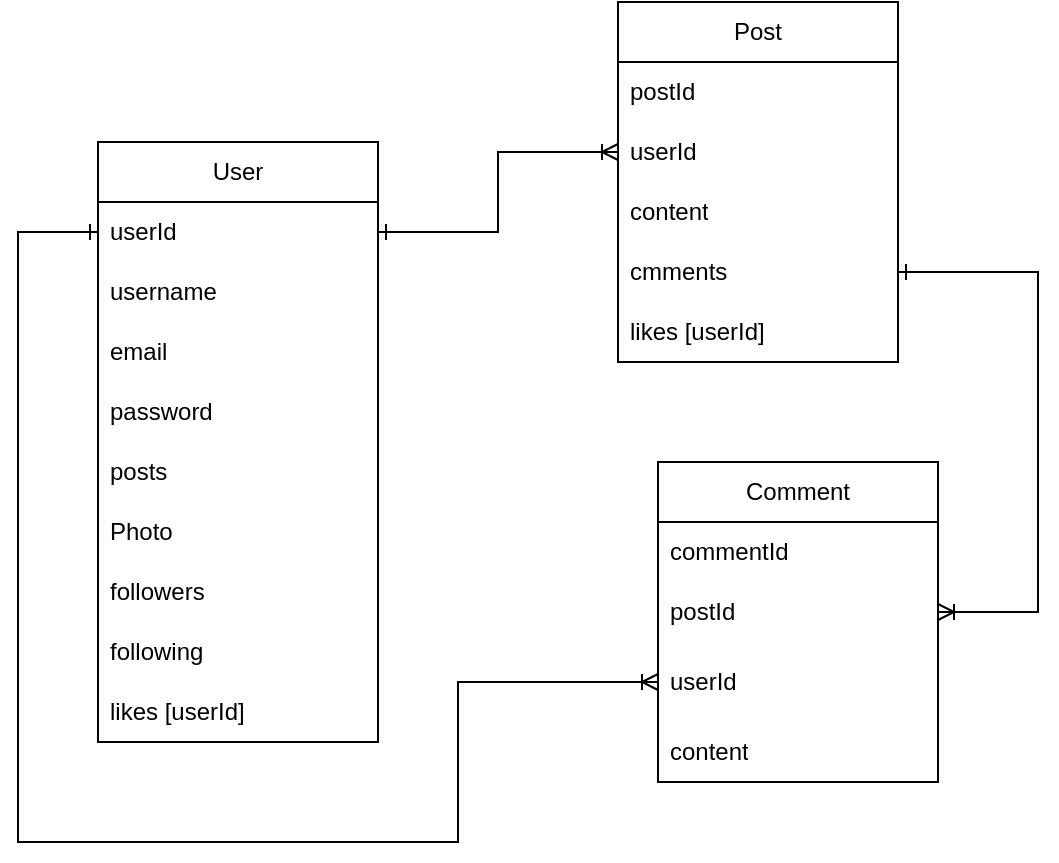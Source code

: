 <mxfile>
    <diagram name="Page-1" id="EKkBwXYFkTeO8t8cWNvK">
        <mxGraphModel dx="497" dy="223" grid="1" gridSize="10" guides="1" tooltips="1" connect="1" arrows="1" fold="1" page="1" pageScale="1" pageWidth="827" pageHeight="1169" math="0" shadow="0">
            <root>
                <mxCell id="0"/>
                <mxCell id="1" parent="0"/>
                <mxCell id="KNVfX1N_CDFW4Sc7uHoM-1" value="User" style="swimlane;fontStyle=0;childLayout=stackLayout;horizontal=1;startSize=30;horizontalStack=0;resizeParent=1;resizeParentMax=0;resizeLast=0;collapsible=1;marginBottom=0;whiteSpace=wrap;html=1;" parent="1" vertex="1">
                    <mxGeometry x="170" y="80" width="140" height="300" as="geometry"/>
                </mxCell>
                <mxCell id="KNVfX1N_CDFW4Sc7uHoM-2" value="userId" style="text;strokeColor=none;fillColor=none;align=left;verticalAlign=middle;spacingLeft=4;spacingRight=4;overflow=hidden;points=[[0,0.5],[1,0.5]];portConstraint=eastwest;rotatable=0;whiteSpace=wrap;html=1;" parent="KNVfX1N_CDFW4Sc7uHoM-1" vertex="1">
                    <mxGeometry y="30" width="140" height="30" as="geometry"/>
                </mxCell>
                <mxCell id="KNVfX1N_CDFW4Sc7uHoM-3" value="username" style="text;strokeColor=none;fillColor=none;align=left;verticalAlign=middle;spacingLeft=4;spacingRight=4;overflow=hidden;points=[[0,0.5],[1,0.5]];portConstraint=eastwest;rotatable=0;whiteSpace=wrap;html=1;" parent="KNVfX1N_CDFW4Sc7uHoM-1" vertex="1">
                    <mxGeometry y="60" width="140" height="30" as="geometry"/>
                </mxCell>
                <mxCell id="KNVfX1N_CDFW4Sc7uHoM-4" value="email" style="text;strokeColor=none;fillColor=none;align=left;verticalAlign=middle;spacingLeft=4;spacingRight=4;overflow=hidden;points=[[0,0.5],[1,0.5]];portConstraint=eastwest;rotatable=0;whiteSpace=wrap;html=1;" parent="KNVfX1N_CDFW4Sc7uHoM-1" vertex="1">
                    <mxGeometry y="90" width="140" height="30" as="geometry"/>
                </mxCell>
                <mxCell id="KNVfX1N_CDFW4Sc7uHoM-15" value="password" style="text;strokeColor=none;fillColor=none;align=left;verticalAlign=middle;spacingLeft=4;spacingRight=4;overflow=hidden;points=[[0,0.5],[1,0.5]];portConstraint=eastwest;rotatable=0;whiteSpace=wrap;html=1;" parent="KNVfX1N_CDFW4Sc7uHoM-1" vertex="1">
                    <mxGeometry y="120" width="140" height="30" as="geometry"/>
                </mxCell>
                <mxCell id="KNVfX1N_CDFW4Sc7uHoM-14" value="posts" style="text;strokeColor=none;fillColor=none;align=left;verticalAlign=middle;spacingLeft=4;spacingRight=4;overflow=hidden;points=[[0,0.5],[1,0.5]];portConstraint=eastwest;rotatable=0;whiteSpace=wrap;html=1;" parent="KNVfX1N_CDFW4Sc7uHoM-1" vertex="1">
                    <mxGeometry y="150" width="140" height="30" as="geometry"/>
                </mxCell>
                <mxCell id="KNVfX1N_CDFW4Sc7uHoM-13" value="Photo" style="text;strokeColor=none;fillColor=none;align=left;verticalAlign=middle;spacingLeft=4;spacingRight=4;overflow=hidden;points=[[0,0.5],[1,0.5]];portConstraint=eastwest;rotatable=0;whiteSpace=wrap;html=1;" parent="KNVfX1N_CDFW4Sc7uHoM-1" vertex="1">
                    <mxGeometry y="180" width="140" height="30" as="geometry"/>
                </mxCell>
                <mxCell id="KNVfX1N_CDFW4Sc7uHoM-16" value="followers" style="text;strokeColor=none;fillColor=none;align=left;verticalAlign=middle;spacingLeft=4;spacingRight=4;overflow=hidden;points=[[0,0.5],[1,0.5]];portConstraint=eastwest;rotatable=0;whiteSpace=wrap;html=1;" parent="KNVfX1N_CDFW4Sc7uHoM-1" vertex="1">
                    <mxGeometry y="210" width="140" height="30" as="geometry"/>
                </mxCell>
                <mxCell id="KNVfX1N_CDFW4Sc7uHoM-17" value="following" style="text;strokeColor=none;fillColor=none;align=left;verticalAlign=middle;spacingLeft=4;spacingRight=4;overflow=hidden;points=[[0,0.5],[1,0.5]];portConstraint=eastwest;rotatable=0;whiteSpace=wrap;html=1;" parent="KNVfX1N_CDFW4Sc7uHoM-1" vertex="1">
                    <mxGeometry y="240" width="140" height="30" as="geometry"/>
                </mxCell>
                <mxCell id="KNVfX1N_CDFW4Sc7uHoM-18" value="likes [userId]" style="text;strokeColor=none;fillColor=none;align=left;verticalAlign=middle;spacingLeft=4;spacingRight=4;overflow=hidden;points=[[0,0.5],[1,0.5]];portConstraint=eastwest;rotatable=0;whiteSpace=wrap;html=1;" parent="KNVfX1N_CDFW4Sc7uHoM-1" vertex="1">
                    <mxGeometry y="270" width="140" height="30" as="geometry"/>
                </mxCell>
                <mxCell id="KNVfX1N_CDFW4Sc7uHoM-5" value="Post" style="swimlane;fontStyle=0;childLayout=stackLayout;horizontal=1;startSize=30;horizontalStack=0;resizeParent=1;resizeParentMax=0;resizeLast=0;collapsible=1;marginBottom=0;whiteSpace=wrap;html=1;" parent="1" vertex="1">
                    <mxGeometry x="430" y="10" width="140" height="180" as="geometry"/>
                </mxCell>
                <mxCell id="KNVfX1N_CDFW4Sc7uHoM-6" value="postId" style="text;strokeColor=none;fillColor=none;align=left;verticalAlign=middle;spacingLeft=4;spacingRight=4;overflow=hidden;points=[[0,0.5],[1,0.5]];portConstraint=eastwest;rotatable=0;whiteSpace=wrap;html=1;" parent="KNVfX1N_CDFW4Sc7uHoM-5" vertex="1">
                    <mxGeometry y="30" width="140" height="30" as="geometry"/>
                </mxCell>
                <mxCell id="KNVfX1N_CDFW4Sc7uHoM-21" value="userId" style="text;strokeColor=none;fillColor=none;align=left;verticalAlign=middle;spacingLeft=4;spacingRight=4;overflow=hidden;points=[[0,0.5],[1,0.5]];portConstraint=eastwest;rotatable=0;whiteSpace=wrap;html=1;" parent="KNVfX1N_CDFW4Sc7uHoM-5" vertex="1">
                    <mxGeometry y="60" width="140" height="30" as="geometry"/>
                </mxCell>
                <mxCell id="KNVfX1N_CDFW4Sc7uHoM-7" value="content" style="text;strokeColor=none;fillColor=none;align=left;verticalAlign=middle;spacingLeft=4;spacingRight=4;overflow=hidden;points=[[0,0.5],[1,0.5]];portConstraint=eastwest;rotatable=0;whiteSpace=wrap;html=1;" parent="KNVfX1N_CDFW4Sc7uHoM-5" vertex="1">
                    <mxGeometry y="90" width="140" height="30" as="geometry"/>
                </mxCell>
                <mxCell id="KNVfX1N_CDFW4Sc7uHoM-8" value="cmments" style="text;strokeColor=none;fillColor=none;align=left;verticalAlign=middle;spacingLeft=4;spacingRight=4;overflow=hidden;points=[[0,0.5],[1,0.5]];portConstraint=eastwest;rotatable=0;whiteSpace=wrap;html=1;" parent="KNVfX1N_CDFW4Sc7uHoM-5" vertex="1">
                    <mxGeometry y="120" width="140" height="30" as="geometry"/>
                </mxCell>
                <mxCell id="KNVfX1N_CDFW4Sc7uHoM-20" value="likes [userId]" style="text;strokeColor=none;fillColor=none;align=left;verticalAlign=middle;spacingLeft=4;spacingRight=4;overflow=hidden;points=[[0,0.5],[1,0.5]];portConstraint=eastwest;rotatable=0;whiteSpace=wrap;html=1;" parent="KNVfX1N_CDFW4Sc7uHoM-5" vertex="1">
                    <mxGeometry y="150" width="140" height="30" as="geometry"/>
                </mxCell>
                <mxCell id="KNVfX1N_CDFW4Sc7uHoM-9" value="Comment" style="swimlane;fontStyle=0;childLayout=stackLayout;horizontal=1;startSize=30;horizontalStack=0;resizeParent=1;resizeParentMax=0;resizeLast=0;collapsible=1;marginBottom=0;whiteSpace=wrap;html=1;" parent="1" vertex="1">
                    <mxGeometry x="450" y="240" width="140" height="160" as="geometry"/>
                </mxCell>
                <mxCell id="KNVfX1N_CDFW4Sc7uHoM-10" value="commentId" style="text;strokeColor=none;fillColor=none;align=left;verticalAlign=middle;spacingLeft=4;spacingRight=4;overflow=hidden;points=[[0,0.5],[1,0.5]];portConstraint=eastwest;rotatable=0;whiteSpace=wrap;html=1;" parent="KNVfX1N_CDFW4Sc7uHoM-9" vertex="1">
                    <mxGeometry y="30" width="140" height="30" as="geometry"/>
                </mxCell>
                <mxCell id="KNVfX1N_CDFW4Sc7uHoM-11" value="postId" style="text;strokeColor=none;fillColor=none;align=left;verticalAlign=middle;spacingLeft=4;spacingRight=4;overflow=hidden;points=[[0,0.5],[1,0.5]];portConstraint=eastwest;rotatable=0;whiteSpace=wrap;html=1;" parent="KNVfX1N_CDFW4Sc7uHoM-9" vertex="1">
                    <mxGeometry y="60" width="140" height="30" as="geometry"/>
                </mxCell>
                <mxCell id="KNVfX1N_CDFW4Sc7uHoM-23" value="userId" style="text;strokeColor=none;fillColor=none;align=left;verticalAlign=middle;spacingLeft=4;spacingRight=4;overflow=hidden;points=[[0,0.5],[1,0.5]];portConstraint=eastwest;rotatable=0;whiteSpace=wrap;html=1;" parent="KNVfX1N_CDFW4Sc7uHoM-9" vertex="1">
                    <mxGeometry y="90" width="140" height="40" as="geometry"/>
                </mxCell>
                <mxCell id="KNVfX1N_CDFW4Sc7uHoM-12" value="content" style="text;strokeColor=none;fillColor=none;align=left;verticalAlign=middle;spacingLeft=4;spacingRight=4;overflow=hidden;points=[[0,0.5],[1,0.5]];portConstraint=eastwest;rotatable=0;whiteSpace=wrap;html=1;" parent="KNVfX1N_CDFW4Sc7uHoM-9" vertex="1">
                    <mxGeometry y="130" width="140" height="30" as="geometry"/>
                </mxCell>
                <mxCell id="KNVfX1N_CDFW4Sc7uHoM-24" value="" style="edgeStyle=orthogonalEdgeStyle;rounded=0;orthogonalLoop=1;jettySize=auto;html=1;endArrow=ERoneToMany;endFill=0;startArrow=ERone;startFill=0;" parent="1" source="KNVfX1N_CDFW4Sc7uHoM-2" target="KNVfX1N_CDFW4Sc7uHoM-21" edge="1">
                    <mxGeometry relative="1" as="geometry"/>
                </mxCell>
                <mxCell id="KNVfX1N_CDFW4Sc7uHoM-25" style="edgeStyle=orthogonalEdgeStyle;rounded=0;orthogonalLoop=1;jettySize=auto;html=1;endArrow=ERoneToMany;endFill=0;startArrow=ERone;startFill=0;" parent="1" source="KNVfX1N_CDFW4Sc7uHoM-8" target="KNVfX1N_CDFW4Sc7uHoM-11" edge="1">
                    <mxGeometry relative="1" as="geometry">
                        <Array as="points">
                            <mxPoint x="640" y="145"/>
                            <mxPoint x="640" y="315"/>
                        </Array>
                    </mxGeometry>
                </mxCell>
                <mxCell id="KNVfX1N_CDFW4Sc7uHoM-26" style="edgeStyle=orthogonalEdgeStyle;rounded=0;orthogonalLoop=1;jettySize=auto;html=1;endArrow=ERoneToMany;endFill=0;startArrow=ERone;startFill=0;entryX=0;entryY=0.5;entryDx=0;entryDy=0;" parent="1" source="KNVfX1N_CDFW4Sc7uHoM-2" target="KNVfX1N_CDFW4Sc7uHoM-23" edge="1">
                    <mxGeometry relative="1" as="geometry">
                        <Array as="points">
                            <mxPoint x="130" y="125"/>
                            <mxPoint x="130" y="430"/>
                            <mxPoint x="350" y="430"/>
                            <mxPoint x="350" y="350"/>
                        </Array>
                    </mxGeometry>
                </mxCell>
            </root>
        </mxGraphModel>
    </diagram>
</mxfile>
